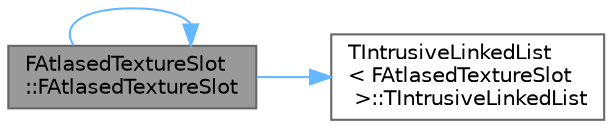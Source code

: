 digraph "FAtlasedTextureSlot::FAtlasedTextureSlot"
{
 // INTERACTIVE_SVG=YES
 // LATEX_PDF_SIZE
  bgcolor="transparent";
  edge [fontname=Helvetica,fontsize=10,labelfontname=Helvetica,labelfontsize=10];
  node [fontname=Helvetica,fontsize=10,shape=box,height=0.2,width=0.4];
  rankdir="LR";
  Node1 [id="Node000001",label="FAtlasedTextureSlot\l::FAtlasedTextureSlot",height=0.2,width=0.4,color="gray40", fillcolor="grey60", style="filled", fontcolor="black",tooltip=" "];
  Node1 -> Node1 [id="edge1_Node000001_Node000001",color="steelblue1",style="solid",tooltip=" "];
  Node1 -> Node2 [id="edge2_Node000001_Node000002",color="steelblue1",style="solid",tooltip=" "];
  Node2 [id="Node000002",label="TIntrusiveLinkedList\l\< FAtlasedTextureSlot\l \>::TIntrusiveLinkedList",height=0.2,width=0.4,color="grey40", fillcolor="white", style="filled",URL="$d2/dea/classTIntrusiveLinkedList.html#a3781d20c655db95fc632ca6058fc5be6",tooltip=" "];
}
